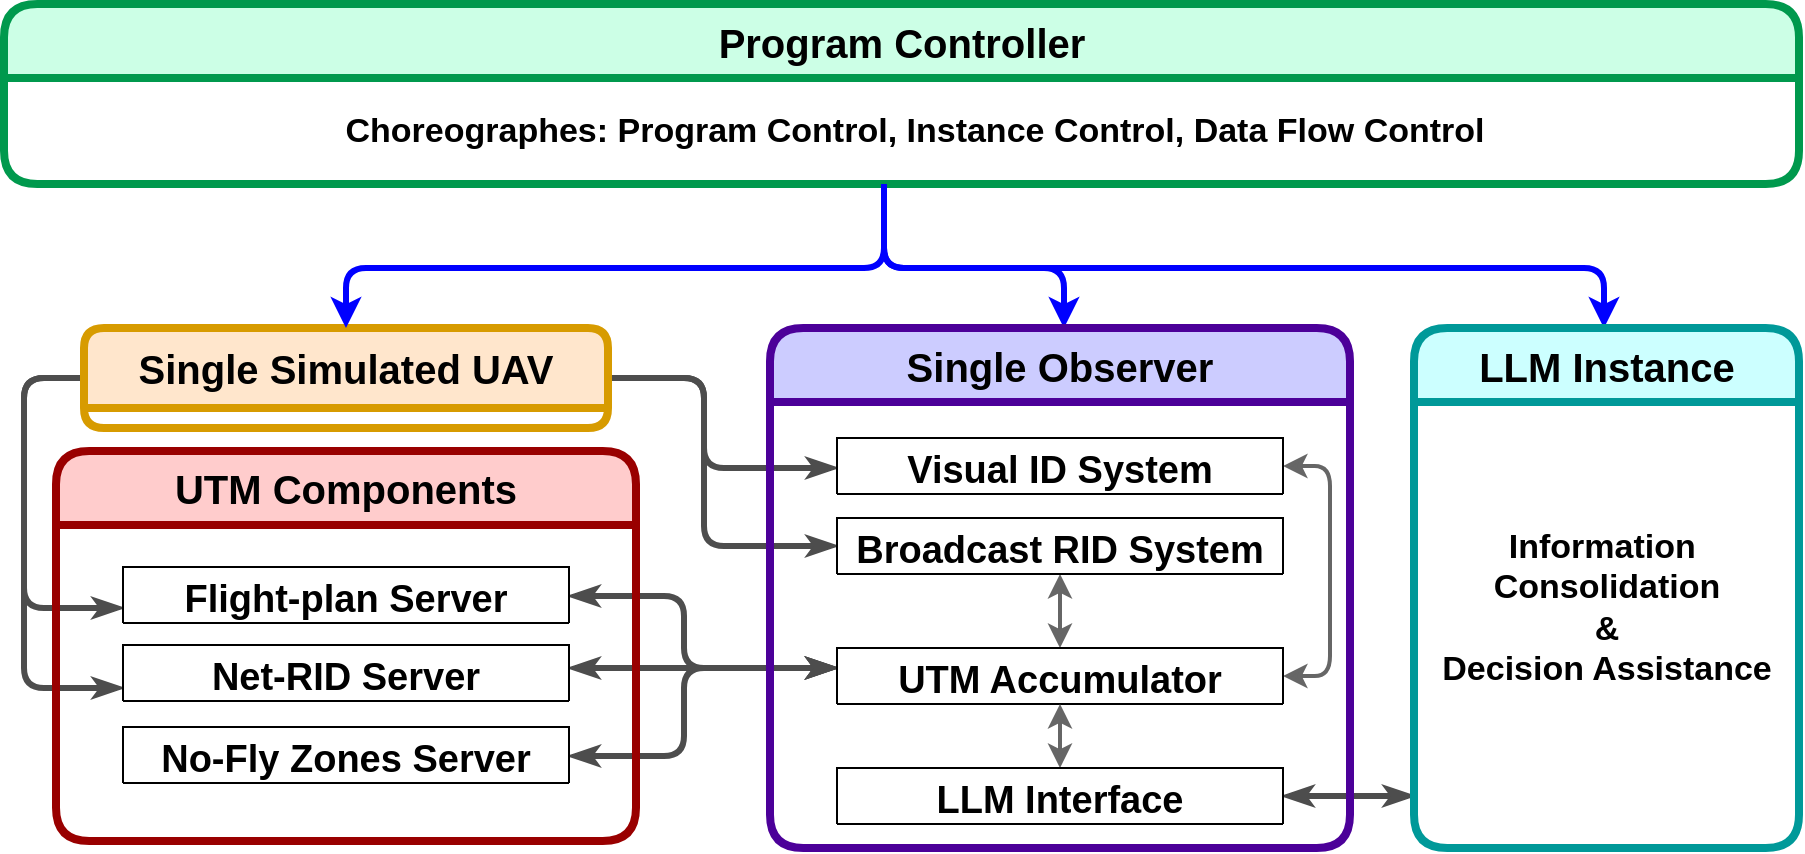 <mxfile version="24.6.4" type="device">
  <diagram name="Page-1" id="Ev9KHV8LbVD18_9U95kE">
    <mxGraphModel dx="1382" dy="830" grid="1" gridSize="10" guides="1" tooltips="1" connect="1" arrows="1" fold="1" page="1" pageScale="1" pageWidth="2339" pageHeight="3300" math="0" shadow="0">
      <root>
        <mxCell id="0" />
        <mxCell id="1" parent="0" />
        <mxCell id="lRbjT1NGwTPiWCWEcdZG-6" style="edgeStyle=orthogonalEdgeStyle;rounded=1;orthogonalLoop=1;jettySize=auto;html=1;strokeWidth=3;curved=0;endArrow=classicThin;endFill=1;jumpStyle=line;strokeColor=#4D4D4D;" edge="1" parent="1" source="JzUydqIJ6qVtRUPiUywM-14" target="Jraj2u1gfLjr0mIL1iTk-41">
          <mxGeometry relative="1" as="geometry">
            <Array as="points">
              <mxPoint x="680" y="475" />
              <mxPoint x="680" y="520" />
            </Array>
          </mxGeometry>
        </mxCell>
        <mxCell id="lRbjT1NGwTPiWCWEcdZG-7" style="edgeStyle=orthogonalEdgeStyle;rounded=1;orthogonalLoop=1;jettySize=auto;html=1;strokeWidth=3;curved=0;endArrow=classicThin;endFill=1;jumpStyle=line;strokeColor=#4D4D4D;entryX=0;entryY=0.5;entryDx=0;entryDy=0;exitX=1;exitY=0.5;exitDx=0;exitDy=0;" edge="1" parent="1" source="JzUydqIJ6qVtRUPiUywM-14" target="n4PZmjlwthrs9iT0Sboe-10">
          <mxGeometry relative="1" as="geometry">
            <mxPoint x="650" y="490" as="sourcePoint" />
            <mxPoint x="710" y="529" as="targetPoint" />
            <Array as="points">
              <mxPoint x="680" y="475" />
              <mxPoint x="680" y="559" />
            </Array>
          </mxGeometry>
        </mxCell>
        <mxCell id="lRbjT1NGwTPiWCWEcdZG-8" style="edgeStyle=orthogonalEdgeStyle;rounded=1;orthogonalLoop=1;jettySize=auto;html=1;strokeWidth=3;curved=0;endArrow=classicThin;endFill=1;jumpStyle=line;strokeColor=#4D4D4D;" edge="1" parent="1" source="JzUydqIJ6qVtRUPiUywM-14" target="n4PZmjlwthrs9iT0Sboe-1">
          <mxGeometry relative="1" as="geometry">
            <Array as="points">
              <mxPoint x="340" y="475" />
              <mxPoint x="340" y="590" />
            </Array>
          </mxGeometry>
        </mxCell>
        <mxCell id="lRbjT1NGwTPiWCWEcdZG-9" style="edgeStyle=orthogonalEdgeStyle;rounded=1;orthogonalLoop=1;jettySize=auto;html=1;strokeWidth=3;curved=0;endArrow=classicThin;endFill=1;jumpStyle=line;strokeColor=#4D4D4D;" edge="1" parent="1" source="JzUydqIJ6qVtRUPiUywM-14" target="n4PZmjlwthrs9iT0Sboe-3">
          <mxGeometry relative="1" as="geometry">
            <Array as="points">
              <mxPoint x="340" y="475" />
              <mxPoint x="340" y="630" />
            </Array>
          </mxGeometry>
        </mxCell>
        <mxCell id="JzUydqIJ6qVtRUPiUywM-14" value="&lt;font style=&quot;font-size: 20px;&quot;&gt;Single Simulated UAV&lt;/font&gt;" style="swimlane;whiteSpace=wrap;html=1;rounded=1;fillColor=#ffe6cc;strokeColor=#D79B00;strokeWidth=4;perimeterSpacing=0;fillStyle=auto;startSize=40;fontSize=20;" parent="1" vertex="1" collapsed="1">
          <mxGeometry x="370" y="450" width="262" height="50" as="geometry">
            <mxRectangle x="358" y="430" width="290" height="90" as="alternateBounds" />
          </mxGeometry>
        </mxCell>
        <mxCell id="n4PZmjlwthrs9iT0Sboe-29" style="edgeStyle=orthogonalEdgeStyle;rounded=1;orthogonalLoop=1;jettySize=auto;html=1;strokeWidth=3;curved=0;endArrow=classicThin;endFill=1;startArrow=classicThin;startFill=1;jumpStyle=line;strokeColor=#4D4D4D;" parent="1" source="n4PZmjlwthrs9iT0Sboe-9" target="n4PZmjlwthrs9iT0Sboe-12" edge="1">
          <mxGeometry relative="1" as="geometry">
            <mxPoint x="1030" y="680" as="sourcePoint" />
            <Array as="points">
              <mxPoint x="1020" y="684" />
              <mxPoint x="1020" y="684" />
            </Array>
          </mxGeometry>
        </mxCell>
        <mxCell id="n4PZmjlwthrs9iT0Sboe-13" value="&lt;span style=&quot;font-size: 20px; text-wrap: nowrap;&quot;&gt;Program Controller&lt;/span&gt;" style="swimlane;whiteSpace=wrap;html=1;rounded=1;fillColor=#CCFFE6;strokeColor=#00994D;strokeWidth=4;perimeterSpacing=0;fillStyle=auto;startSize=37;fontSize=20;" parent="1" vertex="1">
          <mxGeometry x="330" y="288" width="897.5" height="90" as="geometry" />
        </mxCell>
        <mxCell id="lRbjT1NGwTPiWCWEcdZG-21" value="&lt;font style=&quot;font-size: 17px;&quot;&gt;Choreographes: Program Control, Instance Control, Data Flow Control&lt;/font&gt;" style="text;html=1;align=center;verticalAlign=middle;resizable=0;points=[];autosize=1;strokeColor=none;fillColor=none;fontSize=17;fontStyle=1" vertex="1" parent="n4PZmjlwthrs9iT0Sboe-13">
          <mxGeometry x="180" y="49" width="550" height="30" as="geometry" />
        </mxCell>
        <mxCell id="lRbjT1NGwTPiWCWEcdZG-1" style="edgeStyle=orthogonalEdgeStyle;rounded=1;orthogonalLoop=1;jettySize=auto;html=1;startArrow=classicThin;startFill=1;strokeWidth=3;curved=0;endArrow=classicThin;endFill=1;jumpStyle=line;strokeColor=#4D4D4D;" edge="1" parent="1" source="n4PZmjlwthrs9iT0Sboe-11" target="n4PZmjlwthrs9iT0Sboe-1">
          <mxGeometry relative="1" as="geometry">
            <mxPoint x="701" y="615" as="sourcePoint" />
            <mxPoint x="610" y="630" as="targetPoint" />
            <Array as="points">
              <mxPoint x="670" y="620" />
              <mxPoint x="670" y="584" />
            </Array>
          </mxGeometry>
        </mxCell>
        <mxCell id="lRbjT1NGwTPiWCWEcdZG-2" style="edgeStyle=orthogonalEdgeStyle;rounded=1;orthogonalLoop=1;jettySize=auto;html=1;startArrow=classicThin;startFill=1;strokeWidth=3;curved=0;endArrow=classicThin;endFill=1;jumpStyle=line;strokeColor=#4D4D4D;" edge="1" parent="1" source="n4PZmjlwthrs9iT0Sboe-11" target="n4PZmjlwthrs9iT0Sboe-3">
          <mxGeometry relative="1" as="geometry">
            <mxPoint x="701" y="635" as="sourcePoint" />
            <mxPoint x="553" y="695" as="targetPoint" />
            <Array as="points">
              <mxPoint x="640" y="620" />
              <mxPoint x="640" y="620" />
            </Array>
          </mxGeometry>
        </mxCell>
        <mxCell id="lRbjT1NGwTPiWCWEcdZG-5" style="edgeStyle=orthogonalEdgeStyle;rounded=1;orthogonalLoop=1;jettySize=auto;html=1;startArrow=classicThin;startFill=1;strokeWidth=3;curved=0;endArrow=classicThin;endFill=1;jumpStyle=line;strokeColor=#4D4D4D;" edge="1" parent="1" source="n4PZmjlwthrs9iT0Sboe-11" target="n4PZmjlwthrs9iT0Sboe-5">
          <mxGeometry relative="1" as="geometry">
            <mxPoint x="701" y="655" as="sourcePoint" />
            <mxPoint x="580" y="755" as="targetPoint" />
            <Array as="points">
              <mxPoint x="670" y="620" />
              <mxPoint x="670" y="664" />
            </Array>
          </mxGeometry>
        </mxCell>
        <mxCell id="lRbjT1NGwTPiWCWEcdZG-12" style="edgeStyle=orthogonalEdgeStyle;rounded=1;orthogonalLoop=1;jettySize=auto;html=1;curved=0;jumpStyle=arc;strokeWidth=3;strokeColor=#0000FF;" edge="1" parent="1" source="n4PZmjlwthrs9iT0Sboe-13" target="n4PZmjlwthrs9iT0Sboe-7">
          <mxGeometry relative="1" as="geometry">
            <mxPoint x="1060" y="300" as="sourcePoint" />
            <Array as="points">
              <mxPoint x="770" y="420" />
              <mxPoint x="860" y="420" />
            </Array>
          </mxGeometry>
        </mxCell>
        <mxCell id="lRbjT1NGwTPiWCWEcdZG-13" style="edgeStyle=orthogonalEdgeStyle;rounded=1;orthogonalLoop=1;jettySize=auto;html=1;curved=0;jumpStyle=arc;strokeWidth=3;strokeColor=#0000FF;" edge="1" parent="1" source="n4PZmjlwthrs9iT0Sboe-13" target="n4PZmjlwthrs9iT0Sboe-9">
          <mxGeometry relative="1" as="geometry">
            <mxPoint x="1060" y="360" as="sourcePoint" />
            <Array as="points">
              <mxPoint x="770" y="420" />
              <mxPoint x="1130" y="420" />
            </Array>
          </mxGeometry>
        </mxCell>
        <mxCell id="n4PZmjlwthrs9iT0Sboe-7" value="&lt;font style=&quot;font-size: 20px;&quot;&gt;Single Observer&lt;/font&gt;" style="swimlane;whiteSpace=wrap;html=1;rounded=1;fillColor=#CCCCFF;strokeColor=#4C0099;strokeWidth=4;perimeterSpacing=0;fillStyle=auto;startSize=37;fontSize=20;" parent="1" vertex="1">
          <mxGeometry x="713" y="450" width="290" height="260" as="geometry" />
        </mxCell>
        <mxCell id="lRbjT1NGwTPiWCWEcdZG-64" style="edgeStyle=orthogonalEdgeStyle;rounded=1;orthogonalLoop=1;jettySize=auto;html=1;entryX=1;entryY=0.5;entryDx=0;entryDy=0;strokeColor=#666666;strokeWidth=2;align=center;verticalAlign=middle;fontFamily=Helvetica;fontSize=11;fontColor=default;labelBackgroundColor=default;startArrow=classic;startFill=1;endArrow=classic;curved=0;" edge="1" parent="n4PZmjlwthrs9iT0Sboe-7" source="Jraj2u1gfLjr0mIL1iTk-41" target="n4PZmjlwthrs9iT0Sboe-11">
          <mxGeometry relative="1" as="geometry">
            <Array as="points">
              <mxPoint x="280" y="69" />
              <mxPoint x="280" y="174" />
            </Array>
          </mxGeometry>
        </mxCell>
        <mxCell id="Jraj2u1gfLjr0mIL1iTk-41" value="Visual ID System" style="swimlane;fontSize=19;rounded=1;startSize=28;" parent="n4PZmjlwthrs9iT0Sboe-7" vertex="1">
          <mxGeometry x="33.5" y="55" width="223" height="28" as="geometry">
            <mxRectangle x="1210" y="720" width="250" height="30" as="alternateBounds" />
          </mxGeometry>
        </mxCell>
        <mxCell id="lRbjT1NGwTPiWCWEcdZG-31" style="edgeStyle=orthogonalEdgeStyle;rounded=1;orthogonalLoop=1;jettySize=auto;html=1;startArrow=classic;startFill=1;strokeWidth=2;curved=0;strokeColor=#666666;" edge="1" parent="n4PZmjlwthrs9iT0Sboe-7" source="n4PZmjlwthrs9iT0Sboe-11" target="n4PZmjlwthrs9iT0Sboe-10">
          <mxGeometry relative="1" as="geometry" />
        </mxCell>
        <mxCell id="n4PZmjlwthrs9iT0Sboe-11" value="UTM Accumulator" style="swimlane;fontSize=19;rounded=1;startSize=28;" parent="n4PZmjlwthrs9iT0Sboe-7" vertex="1">
          <mxGeometry x="33.5" y="160" width="223" height="28" as="geometry">
            <mxRectangle x="1210" y="720" width="250" height="30" as="alternateBounds" />
          </mxGeometry>
        </mxCell>
        <mxCell id="lRbjT1NGwTPiWCWEcdZG-28" style="edgeStyle=orthogonalEdgeStyle;rounded=1;orthogonalLoop=1;jettySize=auto;html=1;strokeWidth=2;startArrow=classic;startFill=1;strokeColor=#666666;curved=0;" edge="1" parent="n4PZmjlwthrs9iT0Sboe-7" source="n4PZmjlwthrs9iT0Sboe-12" target="n4PZmjlwthrs9iT0Sboe-11">
          <mxGeometry relative="1" as="geometry" />
        </mxCell>
        <mxCell id="n4PZmjlwthrs9iT0Sboe-12" value="LLM Interface" style="swimlane;fontSize=19;rounded=1;startSize=28;" parent="n4PZmjlwthrs9iT0Sboe-7" vertex="1">
          <mxGeometry x="33.5" y="220" width="223" height="28" as="geometry">
            <mxRectangle x="1210" y="720" width="250" height="30" as="alternateBounds" />
          </mxGeometry>
        </mxCell>
        <mxCell id="n4PZmjlwthrs9iT0Sboe-10" value="Broadcast RID System" style="swimlane;fontSize=19;rounded=1;startSize=28;" parent="n4PZmjlwthrs9iT0Sboe-7" vertex="1">
          <mxGeometry x="33.5" y="95" width="223" height="28" as="geometry">
            <mxRectangle x="1210" y="720" width="250" height="30" as="alternateBounds" />
          </mxGeometry>
        </mxCell>
        <mxCell id="n4PZmjlwthrs9iT0Sboe-8" value="&lt;span style=&quot;font-size: 20px; text-wrap: nowrap;&quot;&gt;UTM Components&lt;/span&gt;" style="swimlane;whiteSpace=wrap;html=1;rounded=1;fillColor=#FFCCCC;strokeColor=#990000;strokeWidth=4;perimeterSpacing=0;fillStyle=auto;startSize=37;fontSize=20;" parent="1" vertex="1">
          <mxGeometry x="356" y="511.5" width="290" height="195" as="geometry" />
        </mxCell>
        <mxCell id="n4PZmjlwthrs9iT0Sboe-1" value="Flight-plan Server" style="swimlane;fontSize=19;rounded=1;startSize=28;" parent="n4PZmjlwthrs9iT0Sboe-8" vertex="1" collapsed="1">
          <mxGeometry x="33.5" y="58" width="223" height="28" as="geometry">
            <mxRectangle x="44.5" y="50" width="201" height="60" as="alternateBounds" />
          </mxGeometry>
        </mxCell>
        <mxCell id="n4PZmjlwthrs9iT0Sboe-4" value="&lt;font style=&quot;font-size: 14px;&quot;&gt;Holds public flight-plans&lt;br&gt;&lt;/font&gt;" style="text;html=1;align=center;verticalAlign=middle;resizable=0;points=[];autosize=1;strokeColor=none;fillColor=none;" parent="n4PZmjlwthrs9iT0Sboe-1" vertex="1">
          <mxGeometry x="11" y="27" width="170" height="30" as="geometry" />
        </mxCell>
        <mxCell id="n4PZmjlwthrs9iT0Sboe-3" value="Net-RID Server" style="swimlane;fontSize=19;rounded=1;startSize=28;" parent="n4PZmjlwthrs9iT0Sboe-8" vertex="1" collapsed="1">
          <mxGeometry x="33.5" y="97" width="223" height="28" as="geometry">
            <mxRectangle x="44.5" y="120" width="201" height="60" as="alternateBounds" />
          </mxGeometry>
        </mxCell>
        <mxCell id="lRbjT1NGwTPiWCWEcdZG-24" value="&lt;font style=&quot;font-size: 14px;&quot;&gt;Holds sent Net-RID messages&lt;br&gt;&lt;/font&gt;" style="text;html=1;align=center;verticalAlign=middle;resizable=0;points=[];autosize=1;strokeColor=none;fillColor=none;" vertex="1" parent="n4PZmjlwthrs9iT0Sboe-3">
          <mxGeometry x="-9" y="25" width="210" height="30" as="geometry" />
        </mxCell>
        <mxCell id="n4PZmjlwthrs9iT0Sboe-5" value="No-Fly Zones Server" style="swimlane;fontSize=19;rounded=1;startSize=28;" parent="n4PZmjlwthrs9iT0Sboe-8" vertex="1" collapsed="1">
          <mxGeometry x="33.5" y="138" width="223" height="28" as="geometry">
            <mxRectangle x="44.5" y="190" width="201" height="60" as="alternateBounds" />
          </mxGeometry>
        </mxCell>
        <mxCell id="n4PZmjlwthrs9iT0Sboe-6" value="&lt;font style=&quot;font-size: 14px;&quot;&gt;Holds the no-fly zones&lt;br&gt;&lt;/font&gt;" style="text;html=1;align=center;verticalAlign=middle;resizable=0;points=[];autosize=1;strokeColor=none;fillColor=none;" parent="n4PZmjlwthrs9iT0Sboe-5" vertex="1">
          <mxGeometry x="16" y="27" width="160" height="30" as="geometry" />
        </mxCell>
        <mxCell id="n4PZmjlwthrs9iT0Sboe-9" value="&lt;span style=&quot;font-size: 20px; text-wrap: nowrap;&quot;&gt;LLM Instance&lt;/span&gt;" style="swimlane;whiteSpace=wrap;html=1;rounded=1;fillColor=#CCFFFF;strokeColor=#009999;strokeWidth=4;perimeterSpacing=0;fillStyle=auto;startSize=37;fontSize=20;" parent="1" vertex="1">
          <mxGeometry x="1035" y="450" width="192.5" height="260" as="geometry" />
        </mxCell>
        <mxCell id="JzUydqIJ6qVtRUPiUywM-3" value="&lt;div style=&quot;font-size: 17px;&quot;&gt;&lt;font style=&quot;font-size: 17px;&quot;&gt;&lt;b&gt;Information&amp;nbsp;&lt;/b&gt;&lt;/font&gt;&lt;/div&gt;&lt;div style=&quot;font-size: 17px;&quot;&gt;&lt;font style=&quot;font-size: 17px;&quot;&gt;&lt;b&gt;Consolidation&lt;br&gt;&lt;/b&gt;&lt;/font&gt;&lt;/div&gt;&lt;div style=&quot;font-size: 17px;&quot;&gt;&lt;font style=&quot;font-size: 17px;&quot;&gt;&lt;b&gt;&amp;amp;&lt;/b&gt;&lt;/font&gt;&lt;/div&gt;&lt;font style=&quot;font-size: 17px;&quot;&gt;&lt;b&gt;Decision Assistance&lt;/b&gt;&lt;/font&gt;" style="text;html=1;align=center;verticalAlign=middle;resizable=0;points=[];autosize=1;strokeColor=none;fillColor=none;" parent="n4PZmjlwthrs9iT0Sboe-9" vertex="1">
          <mxGeometry x="1.25" y="89.5" width="190" height="100" as="geometry" />
        </mxCell>
        <mxCell id="lRbjT1NGwTPiWCWEcdZG-11" style="edgeStyle=orthogonalEdgeStyle;rounded=1;orthogonalLoop=1;jettySize=auto;html=1;curved=0;jumpStyle=arc;strokeWidth=3;strokeColor=#0000FF;" edge="1" parent="1" source="n4PZmjlwthrs9iT0Sboe-13" target="JzUydqIJ6qVtRUPiUywM-14">
          <mxGeometry relative="1" as="geometry">
            <mxPoint x="1060" y="370" as="sourcePoint" />
            <Array as="points">
              <mxPoint x="770" y="420" />
              <mxPoint x="501" y="420" />
            </Array>
          </mxGeometry>
        </mxCell>
      </root>
    </mxGraphModel>
  </diagram>
</mxfile>
